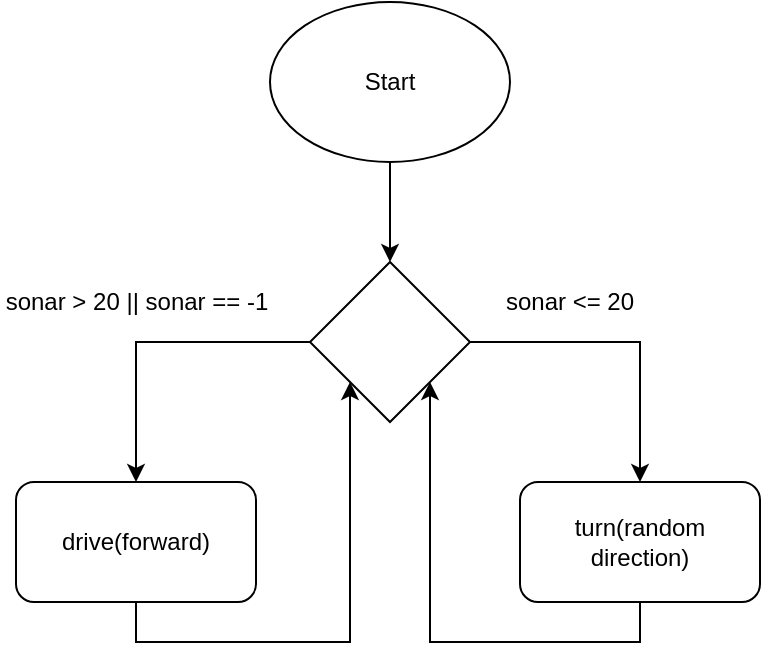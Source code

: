 <mxfile version="12.0.1" type="device" pages="1"><diagram id="MmJZ2xdqwISWQnZH5q7Y" name="Page-1"><mxGraphModel dx="928" dy="568" grid="1" gridSize="10" guides="1" tooltips="1" connect="1" arrows="1" fold="1" page="1" pageScale="1" pageWidth="850" pageHeight="1100" math="0" shadow="0"><root><mxCell id="0"/><mxCell id="1" parent="0"/><mxCell id="lDK-7ku8k626wxXb0EsE-6" style="edgeStyle=orthogonalEdgeStyle;rounded=0;orthogonalLoop=1;jettySize=auto;html=1;exitX=0.5;exitY=1;exitDx=0;exitDy=0;entryX=0.5;entryY=0;entryDx=0;entryDy=0;" edge="1" parent="1" source="lDK-7ku8k626wxXb0EsE-1" target="lDK-7ku8k626wxXb0EsE-2"><mxGeometry relative="1" as="geometry"/></mxCell><mxCell id="lDK-7ku8k626wxXb0EsE-1" value="Start" style="ellipse;whiteSpace=wrap;html=1;" vertex="1" parent="1"><mxGeometry x="365" y="30" width="120" height="80" as="geometry"/></mxCell><mxCell id="lDK-7ku8k626wxXb0EsE-5" style="edgeStyle=orthogonalEdgeStyle;rounded=0;orthogonalLoop=1;jettySize=auto;html=1;exitX=0;exitY=0.5;exitDx=0;exitDy=0;" edge="1" parent="1" source="lDK-7ku8k626wxXb0EsE-2" target="lDK-7ku8k626wxXb0EsE-4"><mxGeometry relative="1" as="geometry"/></mxCell><mxCell id="lDK-7ku8k626wxXb0EsE-10" style="edgeStyle=orthogonalEdgeStyle;rounded=0;orthogonalLoop=1;jettySize=auto;html=1;exitX=1;exitY=0.5;exitDx=0;exitDy=0;entryX=0.5;entryY=0;entryDx=0;entryDy=0;" edge="1" parent="1" source="lDK-7ku8k626wxXb0EsE-2" target="lDK-7ku8k626wxXb0EsE-9"><mxGeometry relative="1" as="geometry"/></mxCell><mxCell id="lDK-7ku8k626wxXb0EsE-2" value="" style="rhombus;whiteSpace=wrap;html=1;" vertex="1" parent="1"><mxGeometry x="385" y="160" width="80" height="80" as="geometry"/></mxCell><mxCell id="lDK-7ku8k626wxXb0EsE-3" value="sonar &amp;gt; 20 || sonar == -1" style="text;html=1;strokeColor=none;fillColor=none;align=center;verticalAlign=middle;whiteSpace=wrap;rounded=0;" vertex="1" parent="1"><mxGeometry x="230.5" y="170" width="135" height="20" as="geometry"/></mxCell><mxCell id="lDK-7ku8k626wxXb0EsE-13" style="edgeStyle=orthogonalEdgeStyle;rounded=0;orthogonalLoop=1;jettySize=auto;html=1;exitX=0.5;exitY=1;exitDx=0;exitDy=0;entryX=0;entryY=1;entryDx=0;entryDy=0;" edge="1" parent="1" source="lDK-7ku8k626wxXb0EsE-4" target="lDK-7ku8k626wxXb0EsE-2"><mxGeometry relative="1" as="geometry"/></mxCell><mxCell id="lDK-7ku8k626wxXb0EsE-4" value="drive(forward)" style="rounded=1;whiteSpace=wrap;html=1;" vertex="1" parent="1"><mxGeometry x="238" y="270" width="120" height="60" as="geometry"/></mxCell><mxCell id="lDK-7ku8k626wxXb0EsE-8" value="sonar &amp;lt;= 20" style="text;html=1;strokeColor=none;fillColor=none;align=center;verticalAlign=middle;whiteSpace=wrap;rounded=0;" vertex="1" parent="1"><mxGeometry x="480" y="170" width="70" height="20" as="geometry"/></mxCell><mxCell id="lDK-7ku8k626wxXb0EsE-14" style="edgeStyle=orthogonalEdgeStyle;rounded=0;orthogonalLoop=1;jettySize=auto;html=1;exitX=0.5;exitY=1;exitDx=0;exitDy=0;entryX=1;entryY=1;entryDx=0;entryDy=0;" edge="1" parent="1" source="lDK-7ku8k626wxXb0EsE-9" target="lDK-7ku8k626wxXb0EsE-2"><mxGeometry relative="1" as="geometry"/></mxCell><mxCell id="lDK-7ku8k626wxXb0EsE-9" value="turn(random direction)" style="rounded=1;whiteSpace=wrap;html=1;" vertex="1" parent="1"><mxGeometry x="490" y="270" width="120" height="60" as="geometry"/></mxCell></root></mxGraphModel></diagram></mxfile>